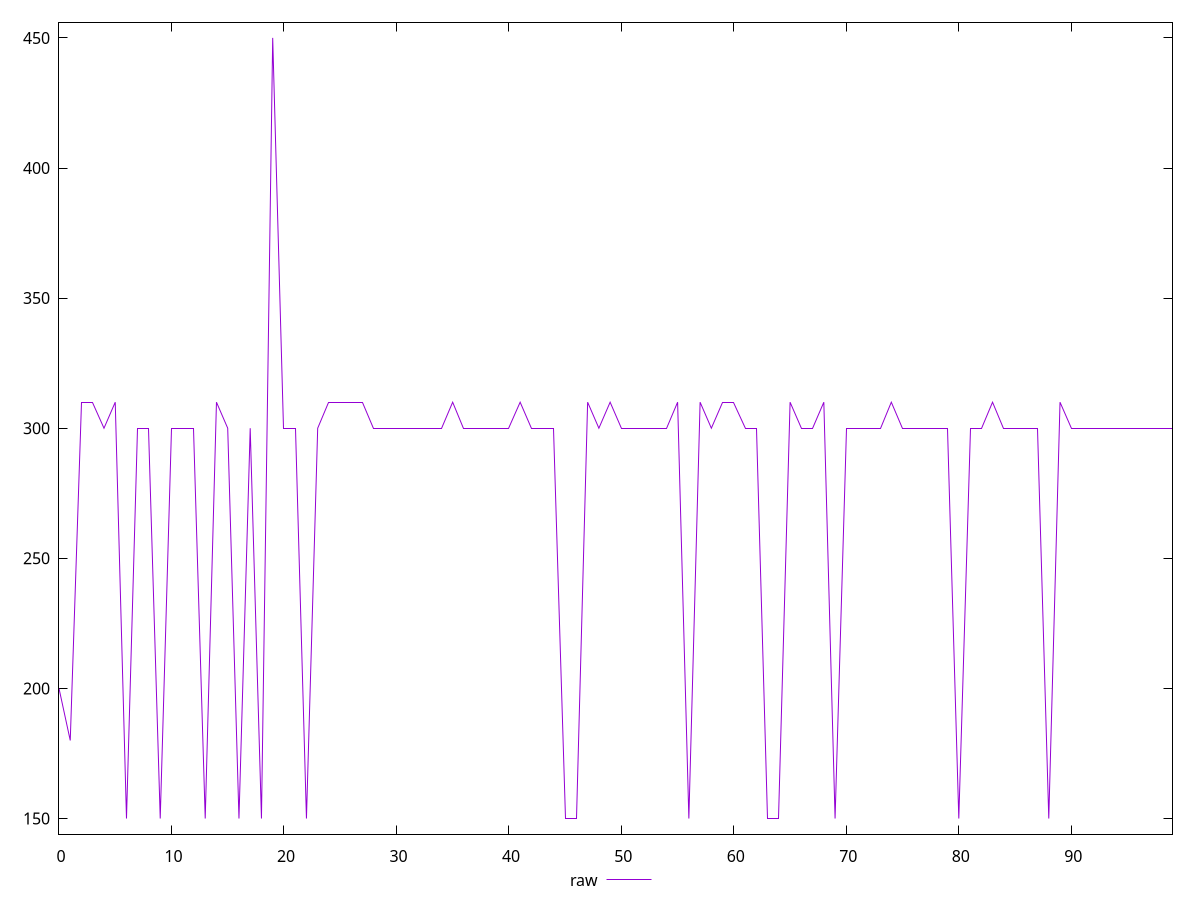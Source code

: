 reset

$raw <<EOF
0 200
1 180
2 310
3 310
4 300
5 310
6 150
7 300
8 300
9 150
10 300
11 300
12 300
13 150
14 310
15 300
16 150
17 300
18 150
19 450
20 300
21 300
22 150
23 300
24 310
25 310
26 310
27 310
28 300
29 300
30 300
31 300
32 300
33 300
34 300
35 310
36 300
37 300
38 300
39 300
40 300
41 310
42 300
43 300
44 300
45 150
46 150
47 310
48 300
49 310
50 300
51 300
52 300
53 300
54 300
55 310
56 150
57 310
58 300
59 310
60 310
61 300
62 300
63 150
64 150
65 310
66 300
67 300
68 310
69 150
70 300
71 300
72 300
73 300
74 310
75 300
76 300
77 300
78 300
79 300
80 150
81 300
82 300
83 310
84 300
85 300
86 300
87 300
88 150
89 310
90 300
91 300
92 300
93 300
94 300
95 300
96 300
97 300
98 300
99 300
EOF

set key outside below
set xrange [0:99]
set yrange [144:456]
set trange [144:456]
set terminal svg size 640, 500 enhanced background rgb 'white'
set output "report_00017_2021-02-10T15-08-03.406Z/offscreen-images/samples/pages+cached+noadtech/raw/values.svg"

plot $raw title "raw" with line

reset
